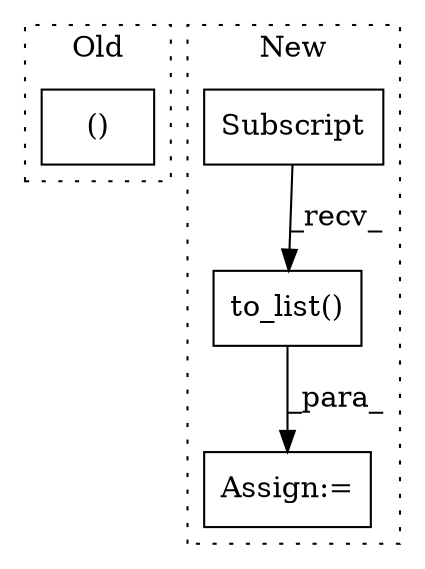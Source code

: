 digraph G {
subgraph cluster0 {
1 [label="()" a="54" s="2278" l="9" shape="box"];
label = "Old";
style="dotted";
}
subgraph cluster1 {
2 [label="to_list()" a="75" s="2233" l="51" shape="box"];
3 [label="Assign:=" a="68" s="2294" l="3" shape="box"];
4 [label="Subscript" a="63" s="2233,0" l="41,0" shape="box"];
label = "New";
style="dotted";
}
2 -> 3 [label="_para_"];
4 -> 2 [label="_recv_"];
}